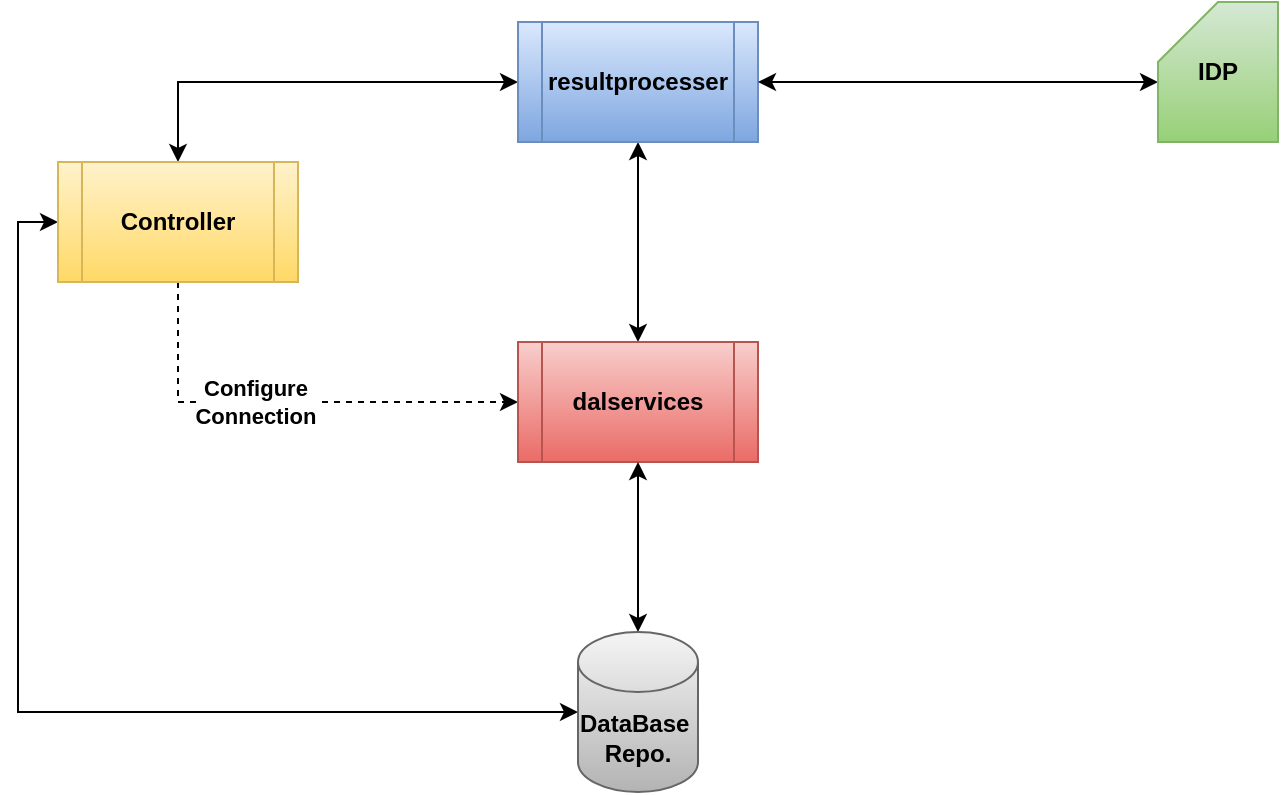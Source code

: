 <mxfile version="14.4.8" type="github">
  <diagram id="w1uXHXWBDEdZspCU-QIz" name="Page-1">
    <mxGraphModel dx="1422" dy="713" grid="1" gridSize="10" guides="1" tooltips="1" connect="1" arrows="1" fold="1" page="1" pageScale="1" pageWidth="827" pageHeight="1169" math="0" shadow="0">
      <root>
        <mxCell id="0" />
        <mxCell id="1" parent="0" />
        <mxCell id="2YAwMXKfWJuSnj-P2vMN-7" style="edgeStyle=orthogonalEdgeStyle;rounded=0;orthogonalLoop=1;jettySize=auto;html=1;exitX=0.5;exitY=0;exitDx=0;exitDy=0;entryX=0;entryY=0.5;entryDx=0;entryDy=0;startArrow=classic;startFill=1;" edge="1" parent="1" source="2YAwMXKfWJuSnj-P2vMN-2" target="2YAwMXKfWJuSnj-P2vMN-3">
          <mxGeometry relative="1" as="geometry" />
        </mxCell>
        <mxCell id="2YAwMXKfWJuSnj-P2vMN-9" style="edgeStyle=orthogonalEdgeStyle;rounded=0;orthogonalLoop=1;jettySize=auto;html=1;entryX=0;entryY=0.5;entryDx=0;entryDy=0;dashed=1;startArrow=none;startFill=0;" edge="1" parent="1" source="2YAwMXKfWJuSnj-P2vMN-2" target="2YAwMXKfWJuSnj-P2vMN-4">
          <mxGeometry relative="1" as="geometry">
            <Array as="points">
              <mxPoint x="200" y="470" />
            </Array>
          </mxGeometry>
        </mxCell>
        <mxCell id="2YAwMXKfWJuSnj-P2vMN-18" value="&lt;b&gt;Configure&amp;nbsp;&lt;br&gt;Connection&amp;nbsp;&lt;/b&gt;" style="edgeLabel;html=1;align=center;verticalAlign=middle;resizable=0;points=[];" vertex="1" connectable="0" parent="2YAwMXKfWJuSnj-P2vMN-9">
          <mxGeometry x="-0.296" y="-2" relative="1" as="geometry">
            <mxPoint x="19" y="-2" as="offset" />
          </mxGeometry>
        </mxCell>
        <mxCell id="2YAwMXKfWJuSnj-P2vMN-16" style="edgeStyle=orthogonalEdgeStyle;rounded=0;orthogonalLoop=1;jettySize=auto;html=1;entryX=0;entryY=0.5;entryDx=0;entryDy=0;entryPerimeter=0;startArrow=classic;startFill=1;endArrow=classic;endFill=1;" edge="1" parent="1" source="2YAwMXKfWJuSnj-P2vMN-2" target="2YAwMXKfWJuSnj-P2vMN-14">
          <mxGeometry relative="1" as="geometry">
            <Array as="points">
              <mxPoint x="120" y="380" />
              <mxPoint x="120" y="625" />
            </Array>
          </mxGeometry>
        </mxCell>
        <mxCell id="2YAwMXKfWJuSnj-P2vMN-2" value="&lt;b&gt;Controller&lt;/b&gt;" style="shape=process;whiteSpace=wrap;html=1;backgroundOutline=1;gradientColor=#ffd966;fillColor=#fff2cc;strokeColor=#d6b656;" vertex="1" parent="1">
          <mxGeometry x="140" y="350" width="120" height="60" as="geometry" />
        </mxCell>
        <mxCell id="2YAwMXKfWJuSnj-P2vMN-8" style="edgeStyle=orthogonalEdgeStyle;rounded=0;orthogonalLoop=1;jettySize=auto;html=1;exitX=0.5;exitY=1;exitDx=0;exitDy=0;entryX=0.5;entryY=0;entryDx=0;entryDy=0;startArrow=classic;startFill=1;" edge="1" parent="1" source="2YAwMXKfWJuSnj-P2vMN-3" target="2YAwMXKfWJuSnj-P2vMN-4">
          <mxGeometry relative="1" as="geometry" />
        </mxCell>
        <mxCell id="2YAwMXKfWJuSnj-P2vMN-3" value="&lt;b&gt;resultprocesser&lt;/b&gt;" style="shape=process;whiteSpace=wrap;html=1;backgroundOutline=1;gradientColor=#7ea6e0;fillColor=#dae8fc;strokeColor=#6c8ebf;" vertex="1" parent="1">
          <mxGeometry x="370" y="280" width="120" height="60" as="geometry" />
        </mxCell>
        <mxCell id="2YAwMXKfWJuSnj-P2vMN-4" value="&lt;b&gt;dalservices&lt;/b&gt;" style="shape=process;whiteSpace=wrap;html=1;backgroundOutline=1;gradientColor=#ea6b66;fillColor=#f8cecc;strokeColor=#b85450;" vertex="1" parent="1">
          <mxGeometry x="370" y="440" width="120" height="60" as="geometry" />
        </mxCell>
        <mxCell id="2YAwMXKfWJuSnj-P2vMN-17" style="edgeStyle=orthogonalEdgeStyle;rounded=0;orthogonalLoop=1;jettySize=auto;html=1;entryX=1;entryY=0.5;entryDx=0;entryDy=0;startArrow=classic;startFill=1;endArrow=classic;endFill=1;" edge="1" parent="1" source="2YAwMXKfWJuSnj-P2vMN-10" target="2YAwMXKfWJuSnj-P2vMN-3">
          <mxGeometry relative="1" as="geometry">
            <Array as="points">
              <mxPoint x="590" y="310" />
              <mxPoint x="590" y="310" />
            </Array>
          </mxGeometry>
        </mxCell>
        <mxCell id="2YAwMXKfWJuSnj-P2vMN-10" value="&lt;b&gt;IDP&lt;/b&gt;" style="shape=card;whiteSpace=wrap;html=1;gradientColor=#97d077;fillColor=#d5e8d4;strokeColor=#82b366;" vertex="1" parent="1">
          <mxGeometry x="690" y="270" width="60" height="70" as="geometry" />
        </mxCell>
        <mxCell id="2YAwMXKfWJuSnj-P2vMN-15" style="edgeStyle=orthogonalEdgeStyle;rounded=0;orthogonalLoop=1;jettySize=auto;html=1;entryX=0.5;entryY=1;entryDx=0;entryDy=0;startArrow=classic;startFill=1;endArrow=classic;endFill=1;" edge="1" parent="1" source="2YAwMXKfWJuSnj-P2vMN-14" target="2YAwMXKfWJuSnj-P2vMN-4">
          <mxGeometry relative="1" as="geometry" />
        </mxCell>
        <mxCell id="2YAwMXKfWJuSnj-P2vMN-14" value="&lt;b&gt;DataBase&amp;nbsp;&lt;br&gt;Repo.&lt;/b&gt;" style="shape=cylinder3;whiteSpace=wrap;html=1;boundedLbl=1;backgroundOutline=1;size=15;gradientColor=#b3b3b3;fillColor=#f5f5f5;strokeColor=#666666;" vertex="1" parent="1">
          <mxGeometry x="400" y="585" width="60" height="80" as="geometry" />
        </mxCell>
      </root>
    </mxGraphModel>
  </diagram>
</mxfile>

